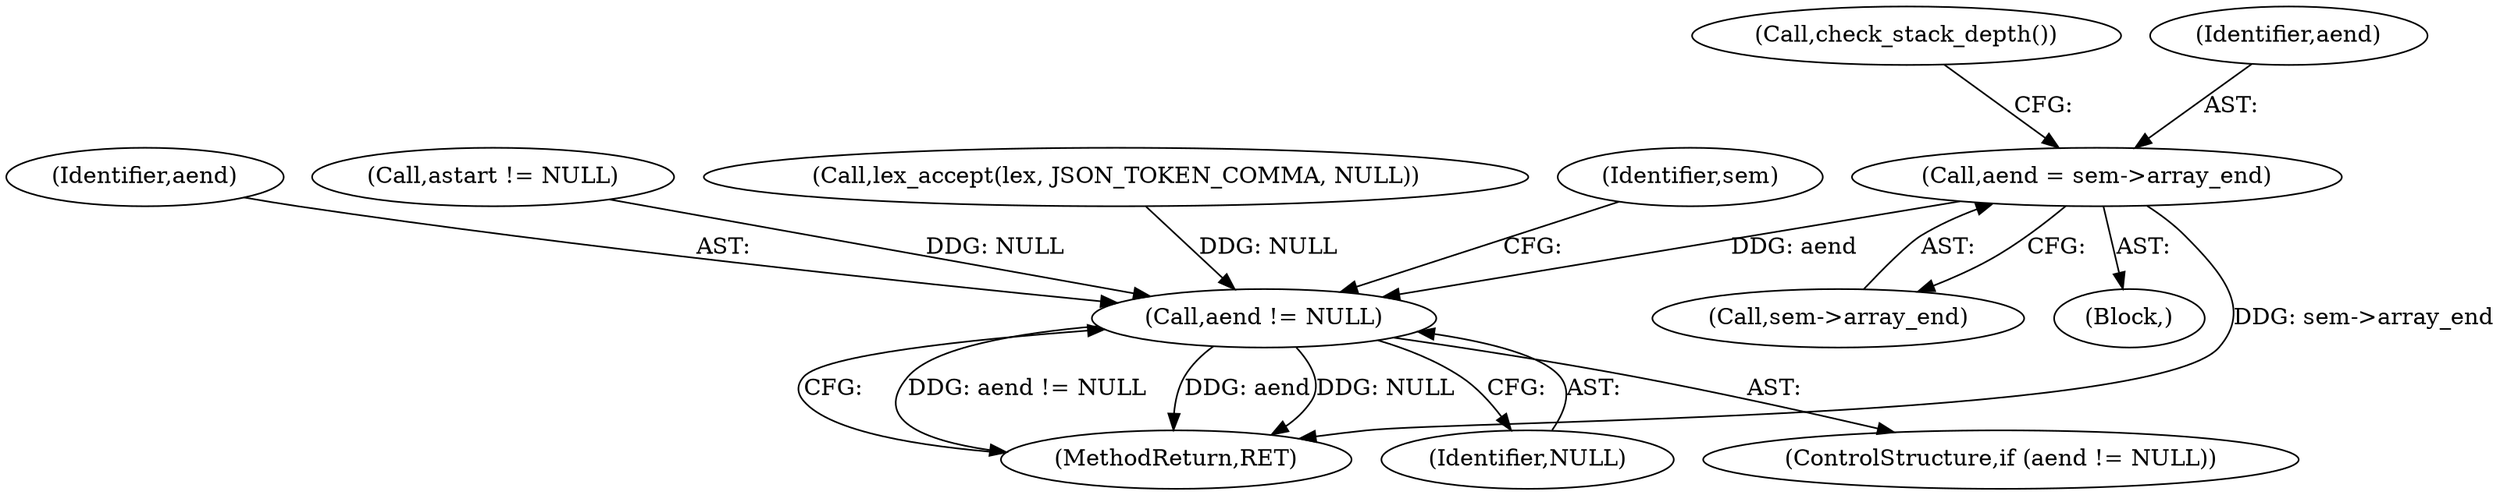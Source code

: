 digraph "0_postgresql_08fa47c4850cea32c3116665975bca219fbf2fe6_0@pointer" {
"1000124" [label="(Call,aend = sem->array_end)"];
"1000172" [label="(Call,aend != NULL)"];
"1000124" [label="(Call,aend = sem->array_end)"];
"1000129" [label="(Call,check_stack_depth())"];
"1000179" [label="(MethodReturn,RET)"];
"1000104" [label="(Block,)"];
"1000126" [label="(Call,sem->array_end)"];
"1000174" [label="(Identifier,NULL)"];
"1000171" [label="(ControlStructure,if (aend != NULL))"];
"1000125" [label="(Identifier,aend)"];
"1000173" [label="(Identifier,aend)"];
"1000131" [label="(Call,astart != NULL)"];
"1000172" [label="(Call,aend != NULL)"];
"1000156" [label="(Call,lex_accept(lex, JSON_TOKEN_COMMA, NULL))"];
"1000177" [label="(Identifier,sem)"];
"1000124" -> "1000104"  [label="AST: "];
"1000124" -> "1000126"  [label="CFG: "];
"1000125" -> "1000124"  [label="AST: "];
"1000126" -> "1000124"  [label="AST: "];
"1000129" -> "1000124"  [label="CFG: "];
"1000124" -> "1000179"  [label="DDG: sem->array_end"];
"1000124" -> "1000172"  [label="DDG: aend"];
"1000172" -> "1000171"  [label="AST: "];
"1000172" -> "1000174"  [label="CFG: "];
"1000173" -> "1000172"  [label="AST: "];
"1000174" -> "1000172"  [label="AST: "];
"1000177" -> "1000172"  [label="CFG: "];
"1000179" -> "1000172"  [label="CFG: "];
"1000172" -> "1000179"  [label="DDG: aend != NULL"];
"1000172" -> "1000179"  [label="DDG: aend"];
"1000172" -> "1000179"  [label="DDG: NULL"];
"1000156" -> "1000172"  [label="DDG: NULL"];
"1000131" -> "1000172"  [label="DDG: NULL"];
}
